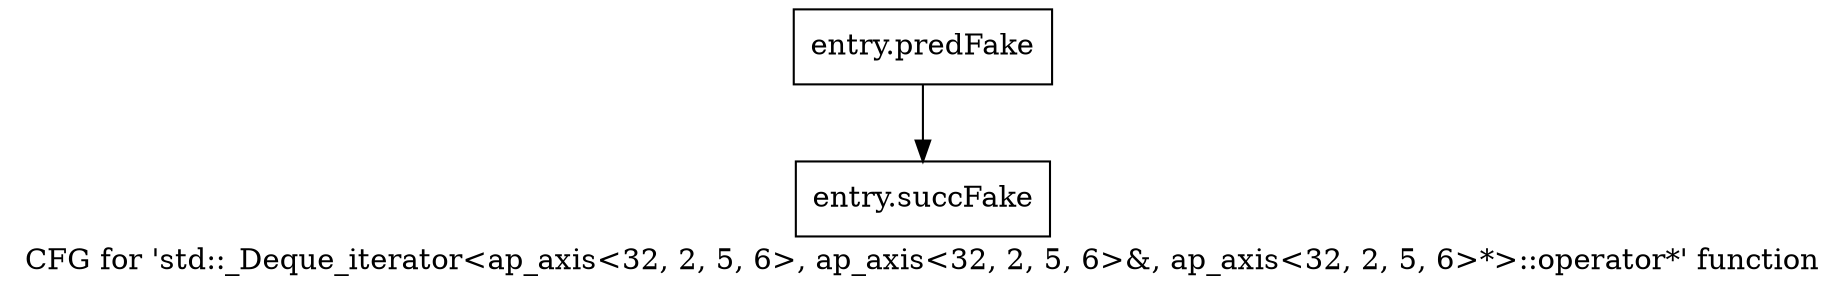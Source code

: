 digraph "CFG for 'std::_Deque_iterator\<ap_axis\<32, 2, 5, 6\>, ap_axis\<32, 2, 5, 6\>&, ap_axis\<32, 2, 5, 6\>*\>::operator*' function" {
	label="CFG for 'std::_Deque_iterator\<ap_axis\<32, 2, 5, 6\>, ap_axis\<32, 2, 5, 6\>&, ap_axis\<32, 2, 5, 6\>*\>::operator*' function";

	Node0x5ad0df0 [shape=record,filename="",linenumber="",label="{entry.predFake}"];
	Node0x5ad0df0 -> Node0x5afbb80[ callList="" memoryops="" filename="/proj/xbuilds/2019.2_0816_1/installs/lin64/Vivado/HEAD/tps/lnx64/gcc-6.2.0/lib/gcc/x86_64-pc-linux-gnu/6.2.0/../../../../include/c++/6.2.0/bits/stl_deque.h"];
	Node0x5afbb80 [shape=record,filename="/proj/xbuilds/2019.2_0816_1/installs/lin64/Vivado/HEAD/tps/lnx64/gcc-6.2.0/lib/gcc/x86_64-pc-linux-gnu/6.2.0/../../../../include/c++/6.2.0/bits/stl_deque.h",linenumber="159",label="{entry.succFake}"];
}
